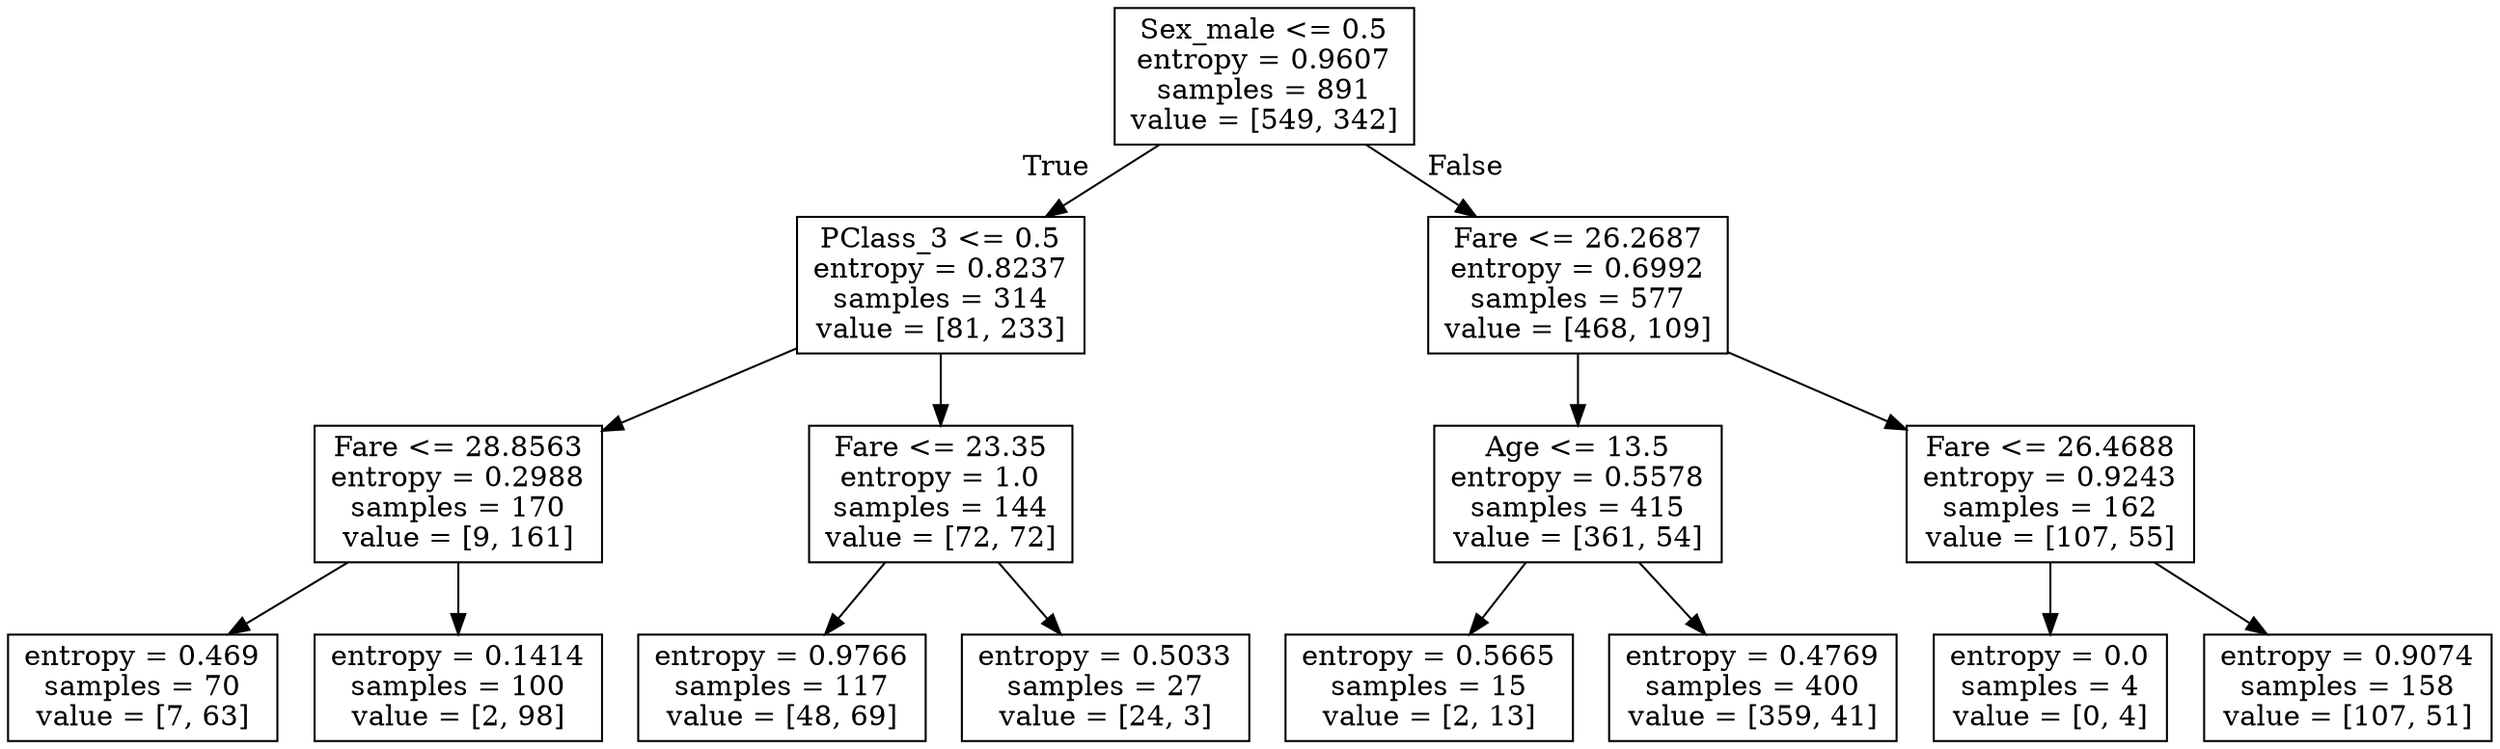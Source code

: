 digraph Tree {
node [shape=box] ;
0 [label="Sex_male <= 0.5\nentropy = 0.9607\nsamples = 891\nvalue = [549, 342]"] ;
1 [label="PClass_3 <= 0.5\nentropy = 0.8237\nsamples = 314\nvalue = [81, 233]"] ;
0 -> 1 [labeldistance=2.5, labelangle=45, headlabel="True"] ;
2 [label="Fare <= 28.8563\nentropy = 0.2988\nsamples = 170\nvalue = [9, 161]"] ;
1 -> 2 ;
3 [label="entropy = 0.469\nsamples = 70\nvalue = [7, 63]"] ;
2 -> 3 ;
4 [label="entropy = 0.1414\nsamples = 100\nvalue = [2, 98]"] ;
2 -> 4 ;
5 [label="Fare <= 23.35\nentropy = 1.0\nsamples = 144\nvalue = [72, 72]"] ;
1 -> 5 ;
6 [label="entropy = 0.9766\nsamples = 117\nvalue = [48, 69]"] ;
5 -> 6 ;
7 [label="entropy = 0.5033\nsamples = 27\nvalue = [24, 3]"] ;
5 -> 7 ;
8 [label="Fare <= 26.2687\nentropy = 0.6992\nsamples = 577\nvalue = [468, 109]"] ;
0 -> 8 [labeldistance=2.5, labelangle=-45, headlabel="False"] ;
9 [label="Age <= 13.5\nentropy = 0.5578\nsamples = 415\nvalue = [361, 54]"] ;
8 -> 9 ;
10 [label="entropy = 0.5665\nsamples = 15\nvalue = [2, 13]"] ;
9 -> 10 ;
11 [label="entropy = 0.4769\nsamples = 400\nvalue = [359, 41]"] ;
9 -> 11 ;
12 [label="Fare <= 26.4688\nentropy = 0.9243\nsamples = 162\nvalue = [107, 55]"] ;
8 -> 12 ;
13 [label="entropy = 0.0\nsamples = 4\nvalue = [0, 4]"] ;
12 -> 13 ;
14 [label="entropy = 0.9074\nsamples = 158\nvalue = [107, 51]"] ;
12 -> 14 ;
}